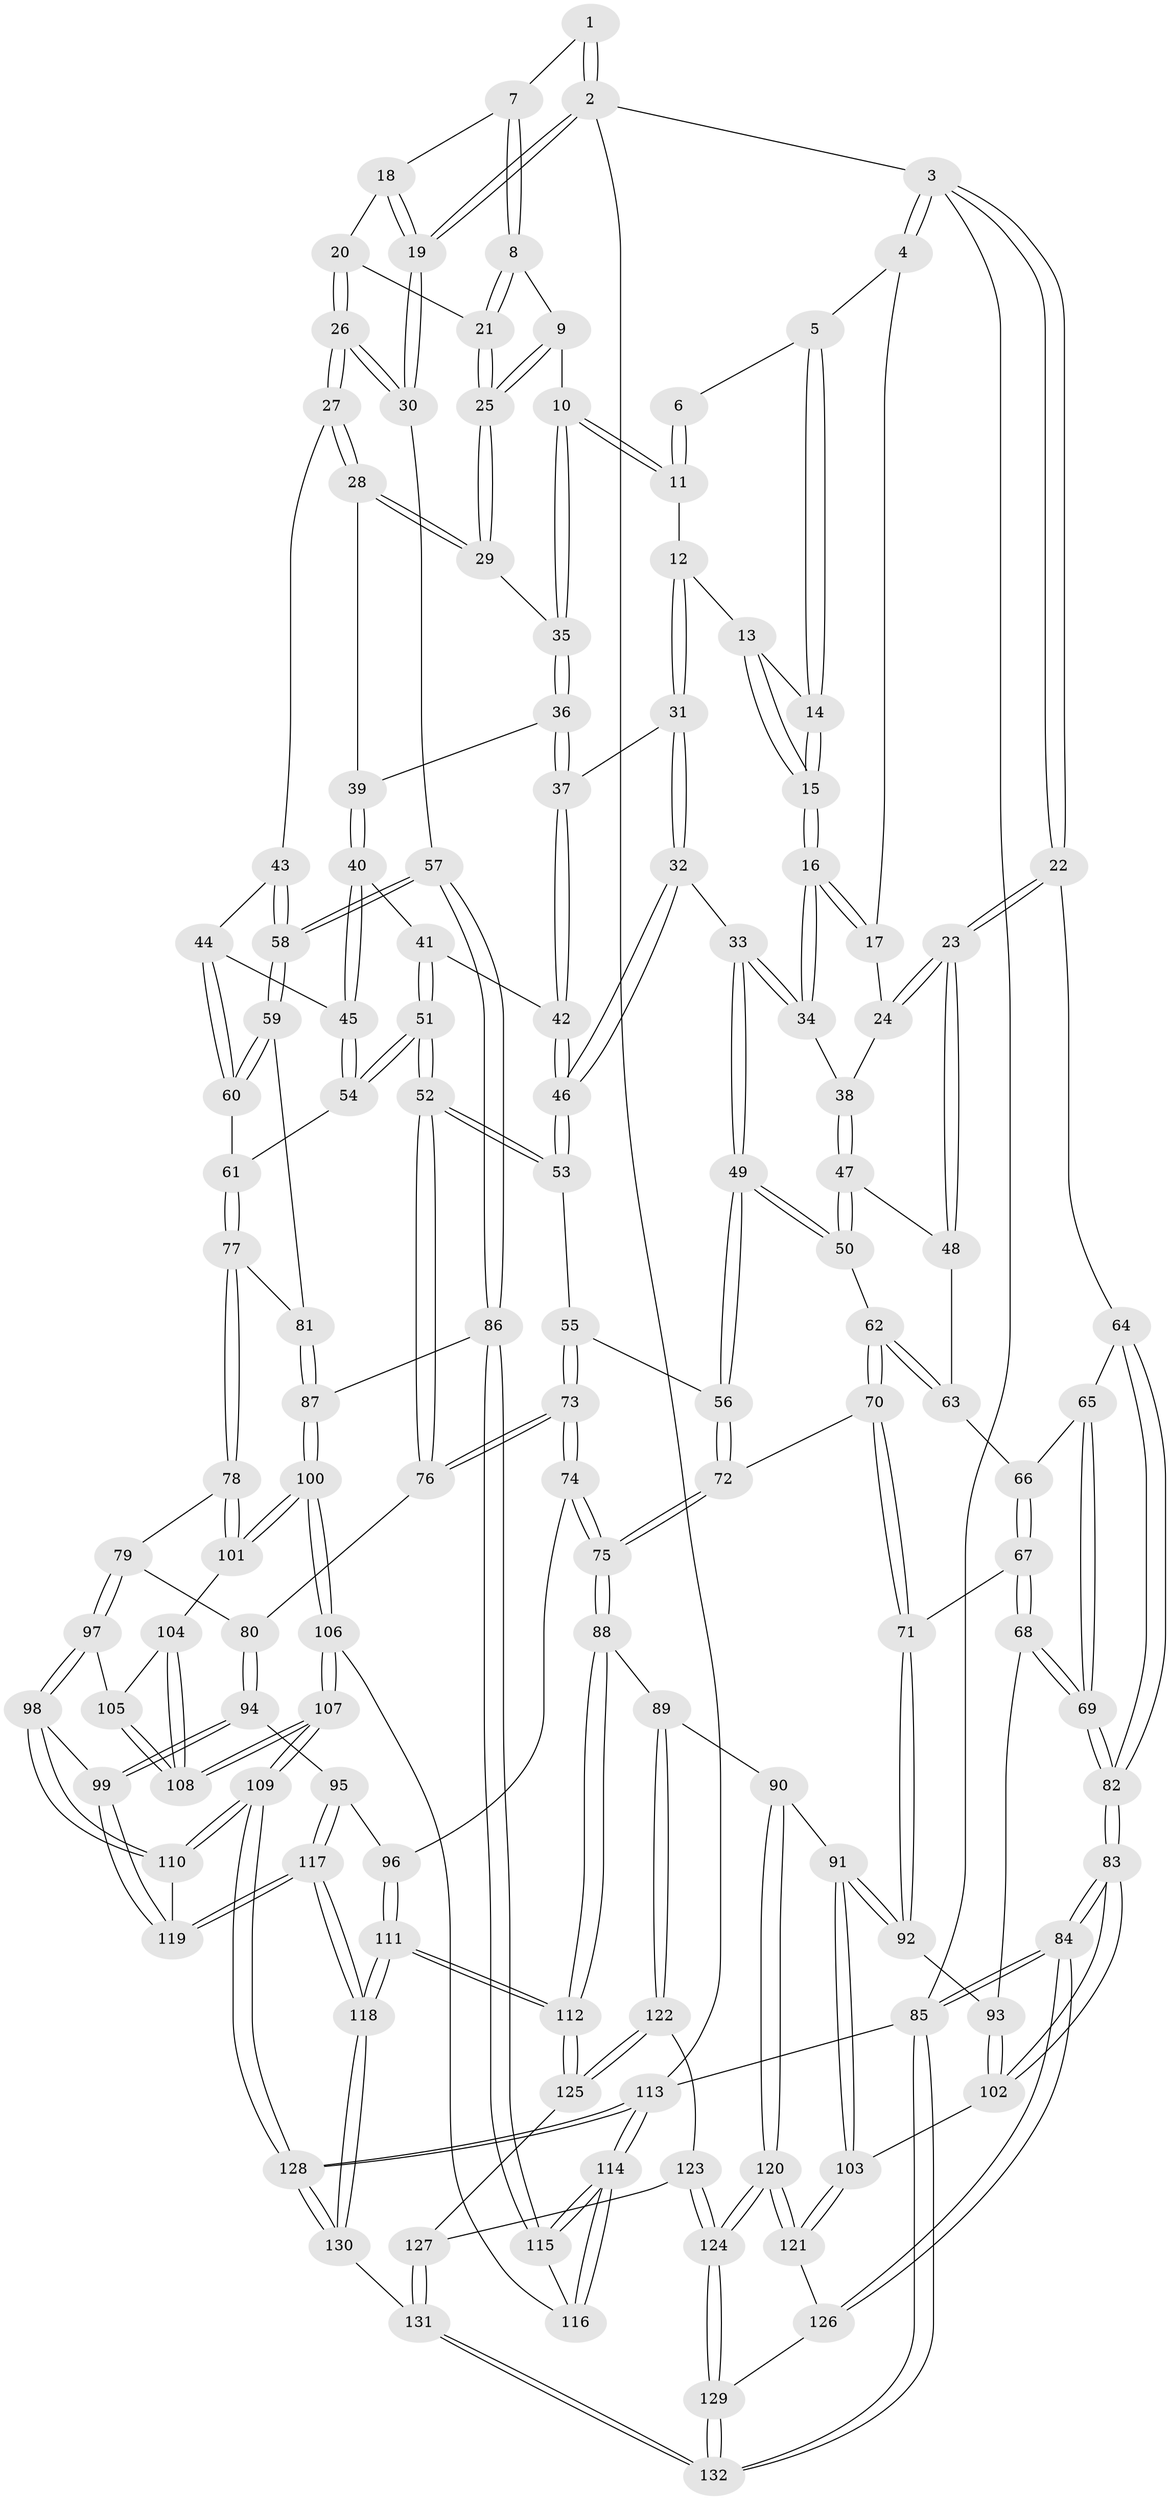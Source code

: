 // Generated by graph-tools (version 1.1) at 2025/51/03/09/25 03:51:10]
// undirected, 132 vertices, 327 edges
graph export_dot {
graph [start="1"]
  node [color=gray90,style=filled];
  1 [pos="+0.6762881852213488+0"];
  2 [pos="+1+0"];
  3 [pos="+0+0"];
  4 [pos="+0.34598970444535504+0"];
  5 [pos="+0.5116363887245108+0"];
  6 [pos="+0.6556425769466904+0"];
  7 [pos="+0.7526481809381236+0.03735697841697036"];
  8 [pos="+0.7430867175522824+0.10890278072033163"];
  9 [pos="+0.7025188932252514+0.1931611542300788"];
  10 [pos="+0.6339634815130271+0.22134854798230988"];
  11 [pos="+0.6278992015440686+0.21929423357942698"];
  12 [pos="+0.5935366365495326+0.21737338983991997"];
  13 [pos="+0.5882853332887776+0.2157134148054251"];
  14 [pos="+0.5153690804182836+0"];
  15 [pos="+0.4437586749008066+0.2464284456024627"];
  16 [pos="+0.3857303455935875+0.2842080949972038"];
  17 [pos="+0.27379146387732045+0.07409767808401402"];
  18 [pos="+0.8881413232355985+0.11267469438090513"];
  19 [pos="+1+0"];
  20 [pos="+0.8944293859784592+0.21274747751328774"];
  21 [pos="+0.8619341869803471+0.2224726809270199"];
  22 [pos="+0+0.1722572909778251"];
  23 [pos="+0+0.1734284544889639"];
  24 [pos="+0.06557414947689892+0.18382318959961286"];
  25 [pos="+0.8042956882228127+0.259973290666258"];
  26 [pos="+1+0.3228654924690789"];
  27 [pos="+0.8406933463655598+0.4012080326112532"];
  28 [pos="+0.7974857328721732+0.3323618354485202"];
  29 [pos="+0.7955822702544411+0.29005880929674466"];
  30 [pos="+1+0.34611682131804444"];
  31 [pos="+0.5710669807208335+0.32143022428722545"];
  32 [pos="+0.4479496289597969+0.3700387358786677"];
  33 [pos="+0.3972596035986623+0.3476632907919153"];
  34 [pos="+0.37886999352509043+0.3149459072121252"];
  35 [pos="+0.6620897111674456+0.298929586125695"];
  36 [pos="+0.6617534954187244+0.3157622887931785"];
  37 [pos="+0.6149607983522121+0.36554222307181206"];
  38 [pos="+0.22489043551578014+0.35256512116764976"];
  39 [pos="+0.7088281608660912+0.362558909615141"];
  40 [pos="+0.7042149275289328+0.42283584652737755"];
  41 [pos="+0.653258677756534+0.44009299149784037"];
  42 [pos="+0.6004587907884512+0.40983029408347255"];
  43 [pos="+0.8332169465661041+0.41774576746162223"];
  44 [pos="+0.8061970220915102+0.45281208397420386"];
  45 [pos="+0.7784640493309262+0.462454213637462"];
  46 [pos="+0.5353420477363587+0.4302836406795082"];
  47 [pos="+0.20743934136190942+0.3813721767248883"];
  48 [pos="+0.12454437400311574+0.45611890997463644"];
  49 [pos="+0.3661949740994714+0.527039935417363"];
  50 [pos="+0.2783401508374774+0.5120556772604072"];
  51 [pos="+0.6537476783741404+0.594312820644426"];
  52 [pos="+0.6299364386864383+0.6166678237330809"];
  53 [pos="+0.5397176833845687+0.5118822709286912"];
  54 [pos="+0.7164896963973363+0.5698952471246311"];
  55 [pos="+0.40962162854686557+0.5570107693188849"];
  56 [pos="+0.3671395446064509+0.5295151769726849"];
  57 [pos="+1+0.5831218149627192"];
  58 [pos="+1+0.5813640680686432"];
  59 [pos="+0.9255304940183626+0.5923596077383183"];
  60 [pos="+0.8834145848931308+0.5820444337647832"];
  61 [pos="+0.8136707900199829+0.6046186762845996"];
  62 [pos="+0.2062859216807441+0.5427762719111217"];
  63 [pos="+0.12411737062145137+0.4760550290576688"];
  64 [pos="+0+0.3721382181972568"];
  65 [pos="+0.03329412110772242+0.5105187774766695"];
  66 [pos="+0.1185126393407452+0.48392756530493347"];
  67 [pos="+0.08411247549201069+0.6029171937262072"];
  68 [pos="+0+0.6678102542262656"];
  69 [pos="+0+0.6688773721540499"];
  70 [pos="+0.21636440413005384+0.6490487614088539"];
  71 [pos="+0.2092925762161648+0.6602363496124607"];
  72 [pos="+0.3132413819213049+0.6089786500775395"];
  73 [pos="+0.4798846487645198+0.6952700597849776"];
  74 [pos="+0.45443851913128164+0.7431259434987049"];
  75 [pos="+0.39978220603551+0.7653599346433153"];
  76 [pos="+0.6283791122592085+0.6223175532979862"];
  77 [pos="+0.7895482152392004+0.7236897359167873"];
  78 [pos="+0.7853540440389376+0.7297810777794294"];
  79 [pos="+0.7087093781440507+0.7155403963775478"];
  80 [pos="+0.6538364982711949+0.6645883572178048"];
  81 [pos="+0.8759462082126248+0.6822966247400694"];
  82 [pos="+0+0.6941233328540808"];
  83 [pos="+0+0.7475032970264135"];
  84 [pos="+0+0.9747788665467632"];
  85 [pos="+0+1"];
  86 [pos="+1+0.587794436042104"];
  87 [pos="+0.9122183843959698+0.7559599782932518"];
  88 [pos="+0.3765132185423658+0.7837155238092238"];
  89 [pos="+0.31087480260462685+0.7975818431250316"];
  90 [pos="+0.297200631893056+0.7932047320926857"];
  91 [pos="+0.23104760838283697+0.7623137588453698"];
  92 [pos="+0.20906914585098677+0.7074385834425931"];
  93 [pos="+0.051515735371959005+0.7155787684918964"];
  94 [pos="+0.5922580175788171+0.828387095904065"];
  95 [pos="+0.5347867449969959+0.8191683686715984"];
  96 [pos="+0.5148657421473928+0.8027635818405684"];
  97 [pos="+0.684756047052288+0.8103218842597762"];
  98 [pos="+0.6344665401072392+0.8493627384877493"];
  99 [pos="+0.5968773843850448+0.8314633131936201"];
  100 [pos="+0.8714677659619635+0.8117881473321139"];
  101 [pos="+0.7954248572879794+0.7468700868175255"];
  102 [pos="+0.11647567710200307+0.8389452174709214"];
  103 [pos="+0.12426945254568159+0.8456340254295294"];
  104 [pos="+0.7729904840345664+0.7861538432881232"];
  105 [pos="+0.7097363018133587+0.8222355847738094"];
  106 [pos="+0.8817660331922509+0.8590230909426715"];
  107 [pos="+0.8360332439421033+1"];
  108 [pos="+0.7498628325399862+0.8527722608817816"];
  109 [pos="+0.8340218953340537+1"];
  110 [pos="+0.6598670277633127+0.9172278298751938"];
  111 [pos="+0.43696102364710854+0.9492456980226804"];
  112 [pos="+0.4278723328991016+0.9392553936702984"];
  113 [pos="+1+1"];
  114 [pos="+1+0.9816005601444602"];
  115 [pos="+1+0.6318156810556274"];
  116 [pos="+0.9409039978366277+0.8407176605012286"];
  117 [pos="+0.5075882087190184+0.9777633937020976"];
  118 [pos="+0.48340944496827015+1"];
  119 [pos="+0.5579638354476116+0.9496988792570846"];
  120 [pos="+0.16676511111441988+0.9631828259512353"];
  121 [pos="+0.12164002751804157+0.8627661650456018"];
  122 [pos="+0.3020111482362228+0.8691685790944793"];
  123 [pos="+0.2840054964436572+0.9093462178469695"];
  124 [pos="+0.17715534109390974+1"];
  125 [pos="+0.3549760220993762+0.9422169322518855"];
  126 [pos="+0.009684321914211319+0.9150182234937446"];
  127 [pos="+0.3236102260252461+0.9731824112734132"];
  128 [pos="+0.8927388720939359+1"];
  129 [pos="+0.17379736313854377+1"];
  130 [pos="+0.48382614909697186+1"];
  131 [pos="+0.2553112102001339+1"];
  132 [pos="+0.18871557037625825+1"];
  1 -- 2;
  1 -- 2;
  1 -- 7;
  2 -- 3;
  2 -- 19;
  2 -- 19;
  2 -- 113;
  3 -- 4;
  3 -- 4;
  3 -- 22;
  3 -- 22;
  3 -- 85;
  4 -- 5;
  4 -- 17;
  5 -- 6;
  5 -- 14;
  5 -- 14;
  6 -- 11;
  6 -- 11;
  7 -- 8;
  7 -- 8;
  7 -- 18;
  8 -- 9;
  8 -- 21;
  8 -- 21;
  9 -- 10;
  9 -- 25;
  9 -- 25;
  10 -- 11;
  10 -- 11;
  10 -- 35;
  10 -- 35;
  11 -- 12;
  12 -- 13;
  12 -- 31;
  12 -- 31;
  13 -- 14;
  13 -- 15;
  13 -- 15;
  14 -- 15;
  14 -- 15;
  15 -- 16;
  15 -- 16;
  16 -- 17;
  16 -- 17;
  16 -- 34;
  16 -- 34;
  17 -- 24;
  18 -- 19;
  18 -- 19;
  18 -- 20;
  19 -- 30;
  19 -- 30;
  20 -- 21;
  20 -- 26;
  20 -- 26;
  21 -- 25;
  21 -- 25;
  22 -- 23;
  22 -- 23;
  22 -- 64;
  23 -- 24;
  23 -- 24;
  23 -- 48;
  23 -- 48;
  24 -- 38;
  25 -- 29;
  25 -- 29;
  26 -- 27;
  26 -- 27;
  26 -- 30;
  26 -- 30;
  27 -- 28;
  27 -- 28;
  27 -- 43;
  28 -- 29;
  28 -- 29;
  28 -- 39;
  29 -- 35;
  30 -- 57;
  31 -- 32;
  31 -- 32;
  31 -- 37;
  32 -- 33;
  32 -- 46;
  32 -- 46;
  33 -- 34;
  33 -- 34;
  33 -- 49;
  33 -- 49;
  34 -- 38;
  35 -- 36;
  35 -- 36;
  36 -- 37;
  36 -- 37;
  36 -- 39;
  37 -- 42;
  37 -- 42;
  38 -- 47;
  38 -- 47;
  39 -- 40;
  39 -- 40;
  40 -- 41;
  40 -- 45;
  40 -- 45;
  41 -- 42;
  41 -- 51;
  41 -- 51;
  42 -- 46;
  42 -- 46;
  43 -- 44;
  43 -- 58;
  43 -- 58;
  44 -- 45;
  44 -- 60;
  44 -- 60;
  45 -- 54;
  45 -- 54;
  46 -- 53;
  46 -- 53;
  47 -- 48;
  47 -- 50;
  47 -- 50;
  48 -- 63;
  49 -- 50;
  49 -- 50;
  49 -- 56;
  49 -- 56;
  50 -- 62;
  51 -- 52;
  51 -- 52;
  51 -- 54;
  51 -- 54;
  52 -- 53;
  52 -- 53;
  52 -- 76;
  52 -- 76;
  53 -- 55;
  54 -- 61;
  55 -- 56;
  55 -- 73;
  55 -- 73;
  56 -- 72;
  56 -- 72;
  57 -- 58;
  57 -- 58;
  57 -- 86;
  57 -- 86;
  58 -- 59;
  58 -- 59;
  59 -- 60;
  59 -- 60;
  59 -- 81;
  60 -- 61;
  61 -- 77;
  61 -- 77;
  62 -- 63;
  62 -- 63;
  62 -- 70;
  62 -- 70;
  63 -- 66;
  64 -- 65;
  64 -- 82;
  64 -- 82;
  65 -- 66;
  65 -- 69;
  65 -- 69;
  66 -- 67;
  66 -- 67;
  67 -- 68;
  67 -- 68;
  67 -- 71;
  68 -- 69;
  68 -- 69;
  68 -- 93;
  69 -- 82;
  69 -- 82;
  70 -- 71;
  70 -- 71;
  70 -- 72;
  71 -- 92;
  71 -- 92;
  72 -- 75;
  72 -- 75;
  73 -- 74;
  73 -- 74;
  73 -- 76;
  73 -- 76;
  74 -- 75;
  74 -- 75;
  74 -- 96;
  75 -- 88;
  75 -- 88;
  76 -- 80;
  77 -- 78;
  77 -- 78;
  77 -- 81;
  78 -- 79;
  78 -- 101;
  78 -- 101;
  79 -- 80;
  79 -- 97;
  79 -- 97;
  80 -- 94;
  80 -- 94;
  81 -- 87;
  81 -- 87;
  82 -- 83;
  82 -- 83;
  83 -- 84;
  83 -- 84;
  83 -- 102;
  83 -- 102;
  84 -- 85;
  84 -- 85;
  84 -- 126;
  84 -- 126;
  85 -- 132;
  85 -- 132;
  85 -- 113;
  86 -- 87;
  86 -- 115;
  86 -- 115;
  87 -- 100;
  87 -- 100;
  88 -- 89;
  88 -- 112;
  88 -- 112;
  89 -- 90;
  89 -- 122;
  89 -- 122;
  90 -- 91;
  90 -- 120;
  90 -- 120;
  91 -- 92;
  91 -- 92;
  91 -- 103;
  91 -- 103;
  92 -- 93;
  93 -- 102;
  93 -- 102;
  94 -- 95;
  94 -- 99;
  94 -- 99;
  95 -- 96;
  95 -- 117;
  95 -- 117;
  96 -- 111;
  96 -- 111;
  97 -- 98;
  97 -- 98;
  97 -- 105;
  98 -- 99;
  98 -- 110;
  98 -- 110;
  99 -- 119;
  99 -- 119;
  100 -- 101;
  100 -- 101;
  100 -- 106;
  100 -- 106;
  101 -- 104;
  102 -- 103;
  103 -- 121;
  103 -- 121;
  104 -- 105;
  104 -- 108;
  104 -- 108;
  105 -- 108;
  105 -- 108;
  106 -- 107;
  106 -- 107;
  106 -- 116;
  107 -- 108;
  107 -- 108;
  107 -- 109;
  107 -- 109;
  109 -- 110;
  109 -- 110;
  109 -- 128;
  109 -- 128;
  110 -- 119;
  111 -- 112;
  111 -- 112;
  111 -- 118;
  111 -- 118;
  112 -- 125;
  112 -- 125;
  113 -- 114;
  113 -- 114;
  113 -- 128;
  113 -- 128;
  114 -- 115;
  114 -- 115;
  114 -- 116;
  114 -- 116;
  115 -- 116;
  117 -- 118;
  117 -- 118;
  117 -- 119;
  117 -- 119;
  118 -- 130;
  118 -- 130;
  120 -- 121;
  120 -- 121;
  120 -- 124;
  120 -- 124;
  121 -- 126;
  122 -- 123;
  122 -- 125;
  122 -- 125;
  123 -- 124;
  123 -- 124;
  123 -- 127;
  124 -- 129;
  124 -- 129;
  125 -- 127;
  126 -- 129;
  127 -- 131;
  127 -- 131;
  128 -- 130;
  128 -- 130;
  129 -- 132;
  129 -- 132;
  130 -- 131;
  131 -- 132;
  131 -- 132;
}
